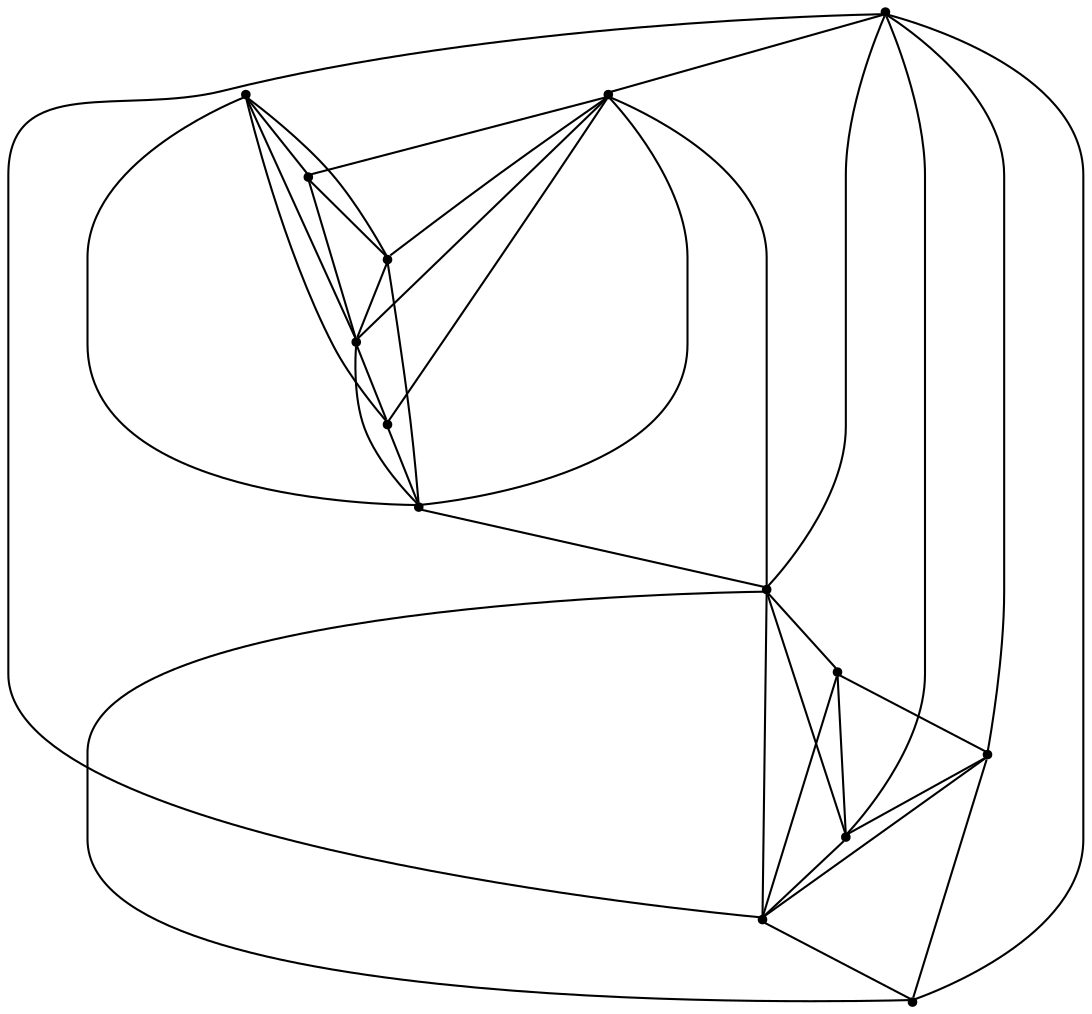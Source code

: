 graph {
  node [shape=point,comment="{\"directed\":false,\"doi\":\"10.1007/978-3-540-77537-9_27\",\"figure\":\"4 (1)\"}"]

  v0 [pos="1426.9360806487327,1018.3642247286709"]
  v1 [pos="1467.9666088192962,1034.0572995272548"]
  v2 [pos="1500.6784394907397,1067.8820542768997"]
  v3 [pos="1515.8146838520847,1109.6473175048827"]
  v4 [pos="1302.7812805175781,1110.210062755238"]
  v5 [pos="1316.854245633857,1068.569967096502"]
  v6 [pos="1351.6926984210347,1034.182467096502"]
  v7 [pos="1390.283884642845,1018.1140167929907"]
  v8 [pos="1501.6166308025981,1178.7975658069956"]
  v9 [pos="1467.0909614740415,1214.2479725230824"]
  v10 [pos="1427.6867036863814,1229.878654341264"]
  v11 [pos="1389.9711329970248,1230.3788158069956"]
  v12 [pos="1352.693401886696,1216.311202170632"]
  v13 [pos="1315.6658466427825,1178.7975658069954"]

  v0 -- v7 [id="-1",pos="1426.9360806487327,1018.3642247286709 1421.239248615653,1016.3440876959287 1415.2032589580383,1015.8298994584516 1409.047869944018,1015.8298994584516 1402.6112435274124,1015.8298994584516 1396.30517726081,1016.3921448249937 1390.283884642845,1018.1140167929907"]
  v4 -- v7 [id="-3",pos="1302.7812805175781,1110.210062755238 1390.283884642845,1018.1140167929907 1390.283884642845,1018.1140167929907 1390.283884642845,1018.1140167929907"]
  v4 -- v12 [id="-4",pos="1302.7812805175781,1110.210062755238 1352.693401886696,1216.311202170632 1352.693401886696,1216.311202170632 1352.693401886696,1216.311202170632"]
  v13 -- v5 [id="-6",pos="1315.6658466427825,1178.7975658069954 1316.854245633857,1068.569967096502 1316.854245633857,1068.569967096502 1316.854245633857,1068.569967096502"]
  v13 -- v6 [id="-9",pos="1315.6658466427825,1178.7975658069954 1351.6926984210347,1034.182467096502 1351.6926984210347,1034.182467096502 1351.6926984210347,1034.182467096502"]
  v13 -- v11 [id="-10",pos="1315.6658466427825,1178.7975658069954 1389.9711329970248,1230.3788158069956 1389.9711329970248,1230.3788158069956 1389.9711329970248,1230.3788158069956"]
  v5 -- v7 [id="-12",pos="1316.854245633857,1068.569967096502 1390.283884642845,1018.1140167929907 1390.283884642845,1018.1140167929907 1390.283884642845,1018.1140167929907"]
  v6 -- v4 [id="-14",pos="1351.6926984210347,1034.182467096502 1302.7812805175781,1110.210062755238 1302.7812805175781,1110.210062755238 1302.7812805175781,1110.210062755238"]
  v5 -- v11 [id="-18",pos="1316.854245633857,1068.569967096502 1387.3983681612235,1224.6142386696556 1387.3983681612235,1224.6142386696556 1387.3983681612235,1224.6142386696556 1389.9711329970248,1230.3788158069956 1389.9711329970248,1230.3788158069956 1389.9711329970248,1230.3788158069956"]
  v7 -- v12 [id="-19",pos="1390.283884642845,1018.1140167929907 1352.693401886696,1216.311202170632 1352.693401886696,1216.311202170632 1352.693401886696,1216.311202170632"]
  v11 -- v4 [id="-20",pos="1389.9711329970248,1230.3788158069956 1302.7812805175781,1110.210062755238 1302.7812805175781,1110.210062755238 1302.7812805175781,1110.210062755238"]
  v11 -- v7 [id="-21",pos="1389.9711329970248,1230.3788158069956 1390.283884642845,1018.1140167929907 1390.283884642845,1018.1140167929907 1390.283884642845,1018.1140167929907"]
  v10 -- v7 [id="-24",pos="1427.6867036863814,1229.878654341264 1390.283884642845,1018.1140167929907 1390.283884642845,1018.1140167929907 1390.283884642845,1018.1140167929907"]
  v10 -- v3 [id="-25",pos="1427.6867036863814,1229.878654341264 1515.8146838520847,1109.6473175048827 1515.8146838520847,1109.6473175048827 1515.8146838520847,1109.6473175048827"]
  v10 -- v0 [id="-26",pos="1427.6867036863814,1229.878654341264 1426.9360806487327,1018.3642247286709 1426.9360806487327,1018.3642247286709 1426.9360806487327,1018.3642247286709"]
  v10 -- v8 [id="-27",pos="1427.6867036863814,1229.878654341264 1501.6166308025981,1178.7975658069956 1501.6166308025981,1178.7975658069956 1501.6166308025981,1178.7975658069956"]
  v1 -- v10 [id="-31",pos="1467.9666088192962,1034.0572995272548 1427.6867036863814,1229.878654341264 1427.6867036863814,1229.878654341264 1427.6867036863814,1229.878654341264"]
  v9 -- v2 [id="-34",pos="1467.0909614740415,1214.2479725230824 1500.6784394907397,1067.8820542768997 1500.6784394907397,1067.8820542768997 1500.6784394907397,1067.8820542768997"]
  v9 -- v3 [id="-37",pos="1467.0909614740415,1214.2479725230824 1515.8146838520847,1109.6473175048827 1515.8146838520847,1109.6473175048827 1515.8146838520847,1109.6473175048827"]
  v8 -- v0 [id="-39",pos="1501.6166308025981,1178.7975658069956 1426.9360806487327,1018.3642247286709 1426.9360806487327,1018.3642247286709 1426.9360806487327,1018.3642247286709"]
  v2 -- v0 [id="-41",pos="1500.6784394907397,1067.8820542768997 1426.9360806487327,1018.3642247286709 1426.9360806487327,1018.3642247286709 1426.9360806487327,1018.3642247286709"]
  v2 -- v8 [id="-42",pos="1500.6784394907397,1067.8820542768997 1501.6166308025981,1178.7975658069956 1501.6166308025981,1178.7975658069956 1501.6166308025981,1178.7975658069956"]
  v3 -- v0 [id="-46",pos="1515.8146838520847,1109.6473175048827 1426.9360806487327,1018.3642247286709 1426.9360806487327,1018.3642247286709 1426.9360806487327,1018.3642247286709"]
  v3 -- v1 [id="-47",pos="1515.8146838520847,1109.6473175048827 1467.9666088192962,1034.0572995272548 1467.9666088192962,1034.0572995272548 1467.9666088192962,1034.0572995272548"]
  v13 -- v4 [id="-49",pos="1315.6658466427825,1178.7975658069954 1306.1643892718475,1162.7718084793144 1300.7464065196905,1144.059574427156 1300.7464065196903,1124.0901794433594 1300.7464065196905,1119.3220842828725 1301.0552894685538,1114.6256623573188 1302.7812805175781,1110.210062755238"]
  v13 -- v12 [id="-50",pos="1315.6658466427825,1178.7975658069954 1324.6517159019663,1194.215204132139 1337.3837885643632,1207.168006620052 1352.693401886696,1216.311202170632"]
  v11 -- v10 [id="-51",pos="1389.9711329970248,1230.3788158069956 1396.126143850921,1231.771881460375 1402.5198600470615,1232.3502050226384 1409.047869944018,1232.3502050226384 1415.454963674172,1232.3502050226384 1421.7326934952569,1231.7931048639784 1427.6867036863814,1229.878654341264"]
  v10 -- v9 [id="-52",pos="1427.6867036863814,1229.878654341264 1442.2966651372278,1228.1930108618913 1455.7740892302959,1222.7901928042916 1467.0909614740415,1214.2479725230824"]
  v9 -- v8 [id="-53",pos="1467.0909614740415,1214.2479725230824 1481.7964125615326,1206.0075045893063 1493.6783338282298,1193.6875140199488 1501.6166308025981,1178.7975658069956"]
  v8 -- v3 [id="-54",pos="1501.6166308025981,1178.7975658069956 1511.8505257813904,1163.0494165676173 1517.3492061171423,1144.207740798027 1517.349206117142,1124.0901794433594 1517.349206117142,1119.1685176623364 1517.0201063030277,1114.3232202399818 1515.8146838520847,1109.6473175048827"]
  v6 -- v5 [id="-56",pos="1351.6926984210347,1034.182467096502 1336.770606953046,1041.7839572454868 1324.9183521482914,1053.9247975373128 1316.854245633857,1068.569967096502"]
  v5 -- v4 [id="-57",pos="1316.854245633857,1068.569967096502 1308.7208378843422,1080.7279009509805 1303.6219640636427,1094.8847577735035 1302.7812805175781,1110.210062755238"]
  v12 -- v11 [id="-58",pos="1352.693401886696,1216.311202170632 1363.8406144122855,1223.3671499015718 1376.448198639038,1228.2609298236835 1389.9711329970248,1230.3788158069956"]
  v7 -- v6 [id="-59",pos="1390.283884642845,1018.1140167929907 1375.9064687140626,1019.9799949383478 1362.5965535786588,1025.2855928531108 1351.6926984210347,1034.182467096502"]
  v3 -- v2 [id="-60",pos="1515.8146838520847,1109.6473175048827 1514.3330109063438,1094.3060655379259 1509.0951930879764,1080.0418968037259 1500.6784394907397,1067.8820542768997"]
  v2 -- v1 [id="-61",pos="1500.6784394907397,1067.8820542768997 1492.9853962668942,1053.863396086684 1481.6816712682428,1042.2425584765306 1467.9666088192962,1034.0572995272548"]
  v1 -- v0 [id="-62",pos="1467.9666088192962,1034.0572995272548 1456.0874728323663,1025.466818492392 1442.123461465852,1019.8546556365425 1426.9360806487327,1018.3642247286709"]
}